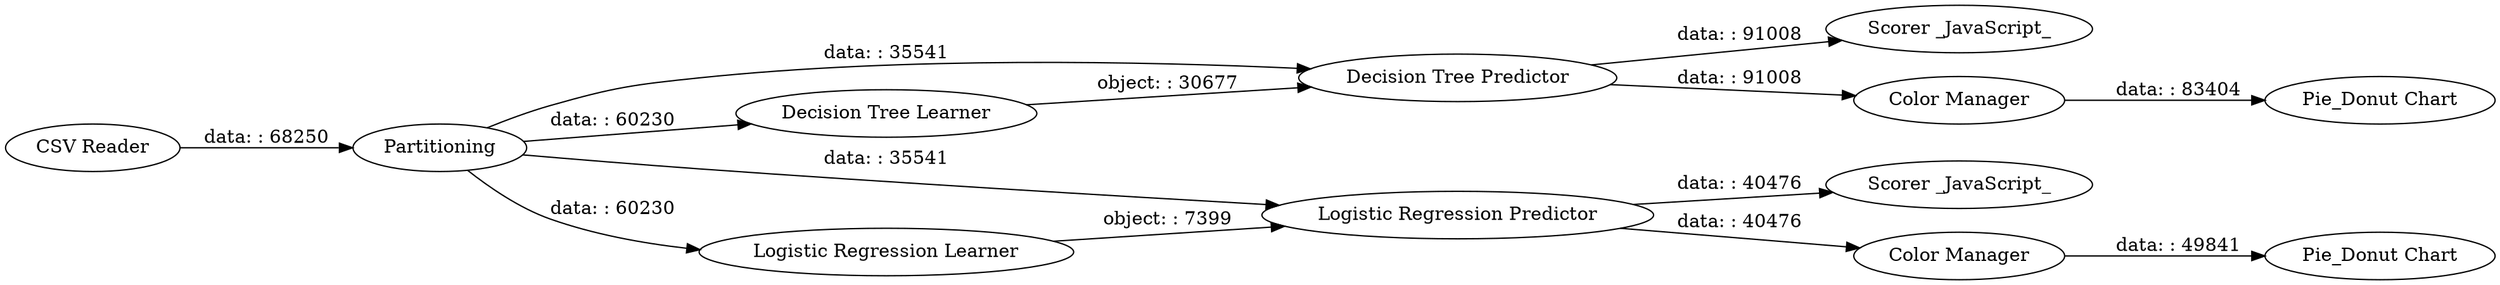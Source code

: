 digraph {
	"5182504773343159827_331" [label="Pie_Donut Chart"]
	"5182504773343159827_328" [label="Decision Tree Predictor"]
	"5182504773343159827_327" [label="Pie_Donut Chart"]
	"5182504773343159827_337" [label="Scorer _JavaScript_"]
	"5182504773343159827_93" [label="CSV Reader"]
	"5182504773343159827_335" [label="Color Manager"]
	"5182504773343159827_333" [label="Decision Tree Learner"]
	"5182504773343159827_330" [label="Logistic Regression Predictor"]
	"5182504773343159827_332" [label=Partitioning]
	"5182504773343159827_336" [label="Scorer _JavaScript_"]
	"5182504773343159827_334" [label="Logistic Regression Learner"]
	"5182504773343159827_326" [label="Color Manager"]
	"5182504773343159827_332" -> "5182504773343159827_330" [label="data: : 35541"]
	"5182504773343159827_328" -> "5182504773343159827_337" [label="data: : 91008"]
	"5182504773343159827_334" -> "5182504773343159827_330" [label="object: : 7399"]
	"5182504773343159827_335" -> "5182504773343159827_327" [label="data: : 83404"]
	"5182504773343159827_93" -> "5182504773343159827_332" [label="data: : 68250"]
	"5182504773343159827_330" -> "5182504773343159827_336" [label="data: : 40476"]
	"5182504773343159827_328" -> "5182504773343159827_335" [label="data: : 91008"]
	"5182504773343159827_332" -> "5182504773343159827_328" [label="data: : 35541"]
	"5182504773343159827_332" -> "5182504773343159827_334" [label="data: : 60230"]
	"5182504773343159827_333" -> "5182504773343159827_328" [label="object: : 30677"]
	"5182504773343159827_326" -> "5182504773343159827_331" [label="data: : 49841"]
	"5182504773343159827_330" -> "5182504773343159827_326" [label="data: : 40476"]
	"5182504773343159827_332" -> "5182504773343159827_333" [label="data: : 60230"]
	rankdir=LR
}
